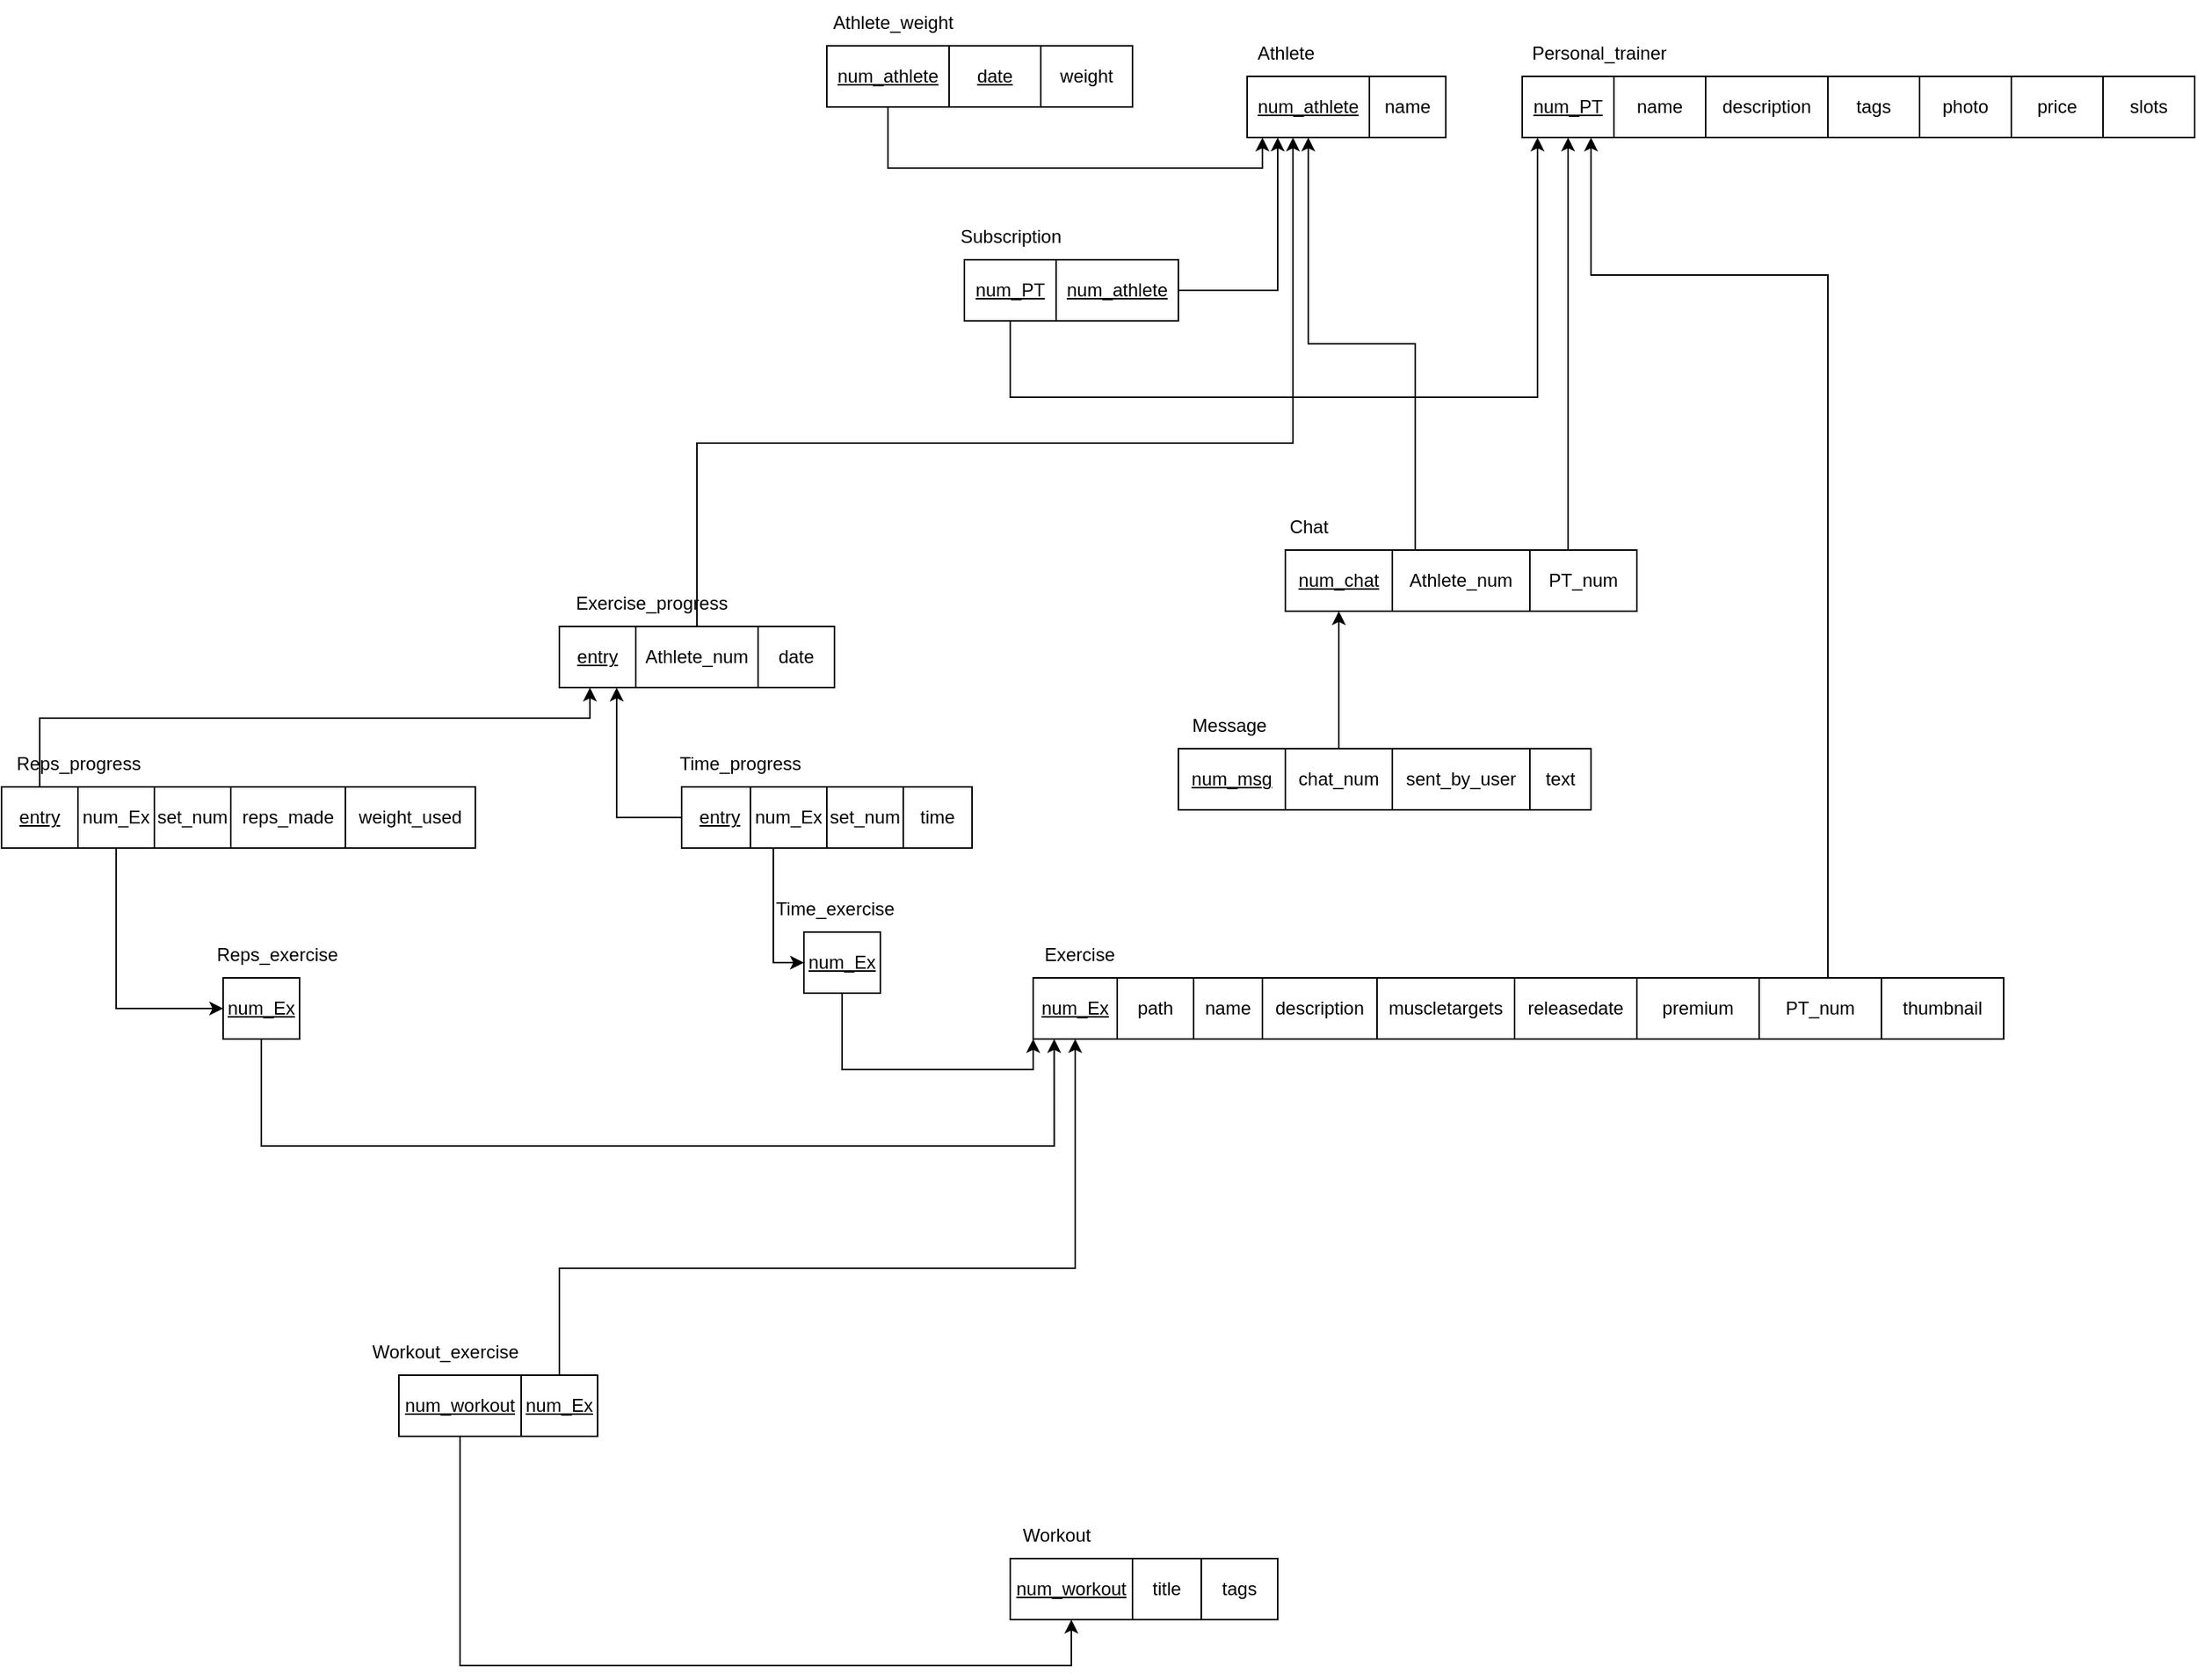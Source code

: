 <mxfile version="24.3.0" type="device">
  <diagram name="Página-1" id="xOFyH7ZZ8CpGTi37lhgU">
    <mxGraphModel dx="3088" dy="746" grid="1" gridSize="10" guides="1" tooltips="1" connect="1" arrows="1" fold="1" page="1" pageScale="1" pageWidth="1654" pageHeight="1169" math="0" shadow="0">
      <root>
        <mxCell id="0" />
        <mxCell id="1" parent="0" />
        <mxCell id="Heji60GrNNi6qlhw8bSn-1" value="&lt;u&gt;num_PT&lt;/u&gt;" style="whiteSpace=wrap;html=1;" parent="1" vertex="1">
          <mxGeometry x="400" y="80" width="60" height="40" as="geometry" />
        </mxCell>
        <mxCell id="Heji60GrNNi6qlhw8bSn-2" value="Personal_trainer" style="text;html=1;align=center;verticalAlign=middle;resizable=0;points=[];autosize=1;strokeColor=none;fillColor=none;" parent="1" vertex="1">
          <mxGeometry x="395" y="50" width="110" height="30" as="geometry" />
        </mxCell>
        <mxCell id="Heji60GrNNi6qlhw8bSn-3" value="&lt;u&gt;num_athlete&lt;/u&gt;" style="whiteSpace=wrap;html=1;" parent="1" vertex="1">
          <mxGeometry x="220" y="80" width="80" height="40" as="geometry" />
        </mxCell>
        <mxCell id="Heji60GrNNi6qlhw8bSn-4" value="Athlete" style="text;html=1;align=center;verticalAlign=middle;resizable=0;points=[];autosize=1;strokeColor=none;fillColor=none;" parent="1" vertex="1">
          <mxGeometry x="215" y="50" width="60" height="30" as="geometry" />
        </mxCell>
        <mxCell id="Heji60GrNNi6qlhw8bSn-5" value="&lt;u&gt;num_Ex&lt;/u&gt;" style="whiteSpace=wrap;html=1;" parent="1" vertex="1">
          <mxGeometry x="80" y="670" width="55" height="40" as="geometry" />
        </mxCell>
        <mxCell id="Heji60GrNNi6qlhw8bSn-7" value="Exercise" style="text;html=1;align=center;verticalAlign=middle;resizable=0;points=[];autosize=1;strokeColor=none;fillColor=none;" parent="1" vertex="1">
          <mxGeometry x="75" y="640" width="70" height="30" as="geometry" />
        </mxCell>
        <mxCell id="Heji60GrNNi6qlhw8bSn-8" value="&lt;u&gt;num_chat&lt;/u&gt;" style="whiteSpace=wrap;html=1;" parent="1" vertex="1">
          <mxGeometry x="245" y="390" width="70" height="40" as="geometry" />
        </mxCell>
        <mxCell id="Heji60GrNNi6qlhw8bSn-9" value="Chat" style="text;html=1;align=center;verticalAlign=middle;resizable=0;points=[];autosize=1;strokeColor=none;fillColor=none;" parent="1" vertex="1">
          <mxGeometry x="235" y="360" width="50" height="30" as="geometry" />
        </mxCell>
        <mxCell id="Heji60GrNNi6qlhw8bSn-10" value="&lt;u&gt;num_msg&lt;/u&gt;" style="whiteSpace=wrap;html=1;" parent="1" vertex="1">
          <mxGeometry x="175" y="520" width="70" height="40" as="geometry" />
        </mxCell>
        <mxCell id="Heji60GrNNi6qlhw8bSn-11" value="Message" style="text;html=1;align=center;verticalAlign=middle;resizable=0;points=[];autosize=1;strokeColor=none;fillColor=none;" parent="1" vertex="1">
          <mxGeometry x="172.5" y="490" width="70" height="30" as="geometry" />
        </mxCell>
        <mxCell id="KBUDhK-M9iBR0I8uxHeh-21" style="edgeStyle=orthogonalEdgeStyle;rounded=0;orthogonalLoop=1;jettySize=auto;html=1;" parent="1" source="Heji60GrNNi6qlhw8bSn-14" edge="1">
          <mxGeometry relative="1" as="geometry">
            <Array as="points">
              <mxPoint x="240" y="220" />
              <mxPoint x="240" y="120" />
            </Array>
            <mxPoint x="240" y="120" as="targetPoint" />
          </mxGeometry>
        </mxCell>
        <mxCell id="Heji60GrNNi6qlhw8bSn-14" value="&lt;u&gt;num_athlete&lt;/u&gt;" style="whiteSpace=wrap;html=1;" parent="1" vertex="1">
          <mxGeometry x="95" y="200" width="80" height="40" as="geometry" />
        </mxCell>
        <mxCell id="Heji60GrNNi6qlhw8bSn-15" value="Subscription" style="text;html=1;align=center;verticalAlign=middle;resizable=0;points=[];autosize=1;strokeColor=none;fillColor=none;" parent="1" vertex="1">
          <mxGeometry x="20" y="170" width="90" height="30" as="geometry" />
        </mxCell>
        <mxCell id="KBUDhK-M9iBR0I8uxHeh-22" style="edgeStyle=orthogonalEdgeStyle;rounded=0;orthogonalLoop=1;jettySize=auto;html=1;" parent="1" source="Heji60GrNNi6qlhw8bSn-18" target="Heji60GrNNi6qlhw8bSn-1" edge="1">
          <mxGeometry relative="1" as="geometry">
            <Array as="points">
              <mxPoint x="65" y="290" />
              <mxPoint x="410" y="290" />
            </Array>
          </mxGeometry>
        </mxCell>
        <mxCell id="Heji60GrNNi6qlhw8bSn-18" value="&lt;u&gt;num_PT&lt;/u&gt;" style="whiteSpace=wrap;html=1;" parent="1" vertex="1">
          <mxGeometry x="35" y="200" width="60" height="40" as="geometry" />
        </mxCell>
        <mxCell id="Heji60GrNNi6qlhw8bSn-19" value="name" style="whiteSpace=wrap;html=1;" parent="1" vertex="1">
          <mxGeometry x="460" y="80" width="60" height="40" as="geometry" />
        </mxCell>
        <mxCell id="KBUDhK-M9iBR0I8uxHeh-1" value="description" style="whiteSpace=wrap;html=1;" parent="1" vertex="1">
          <mxGeometry x="520" y="80" width="80" height="40" as="geometry" />
        </mxCell>
        <mxCell id="KBUDhK-M9iBR0I8uxHeh-2" value="tags" style="whiteSpace=wrap;html=1;" parent="1" vertex="1">
          <mxGeometry x="600" y="80" width="60" height="40" as="geometry" />
        </mxCell>
        <mxCell id="KBUDhK-M9iBR0I8uxHeh-3" value="photo" style="whiteSpace=wrap;html=1;" parent="1" vertex="1">
          <mxGeometry x="660" y="80" width="60" height="40" as="geometry" />
        </mxCell>
        <mxCell id="KBUDhK-M9iBR0I8uxHeh-4" value="price" style="whiteSpace=wrap;html=1;" parent="1" vertex="1">
          <mxGeometry x="720" y="80" width="60" height="40" as="geometry" />
        </mxCell>
        <mxCell id="KBUDhK-M9iBR0I8uxHeh-5" value="slots" style="whiteSpace=wrap;html=1;" parent="1" vertex="1">
          <mxGeometry x="780" y="80" width="60" height="40" as="geometry" />
        </mxCell>
        <mxCell id="KBUDhK-M9iBR0I8uxHeh-7" value="path" style="whiteSpace=wrap;html=1;" parent="1" vertex="1">
          <mxGeometry x="135" y="670" width="50" height="40" as="geometry" />
        </mxCell>
        <mxCell id="KBUDhK-M9iBR0I8uxHeh-8" value="name" style="whiteSpace=wrap;html=1;" parent="1" vertex="1">
          <mxGeometry x="185" y="670" width="45" height="40" as="geometry" />
        </mxCell>
        <mxCell id="KBUDhK-M9iBR0I8uxHeh-9" value="description" style="whiteSpace=wrap;html=1;" parent="1" vertex="1">
          <mxGeometry x="230" y="670" width="75" height="40" as="geometry" />
        </mxCell>
        <mxCell id="KBUDhK-M9iBR0I8uxHeh-11" value="muscletargets" style="whiteSpace=wrap;html=1;" parent="1" vertex="1">
          <mxGeometry x="305" y="670" width="90" height="40" as="geometry" />
        </mxCell>
        <mxCell id="KBUDhK-M9iBR0I8uxHeh-12" value="releasedate" style="whiteSpace=wrap;html=1;" parent="1" vertex="1">
          <mxGeometry x="395" y="670" width="80" height="40" as="geometry" />
        </mxCell>
        <mxCell id="KBUDhK-M9iBR0I8uxHeh-13" value="premium" style="whiteSpace=wrap;html=1;" parent="1" vertex="1">
          <mxGeometry x="475" y="670" width="80" height="40" as="geometry" />
        </mxCell>
        <mxCell id="KBUDhK-M9iBR0I8uxHeh-23" style="edgeStyle=orthogonalEdgeStyle;rounded=0;orthogonalLoop=1;jettySize=auto;html=1;entryX=0.75;entryY=1;entryDx=0;entryDy=0;" parent="1" source="KBUDhK-M9iBR0I8uxHeh-14" target="Heji60GrNNi6qlhw8bSn-1" edge="1">
          <mxGeometry relative="1" as="geometry">
            <Array as="points">
              <mxPoint x="600" y="210" />
              <mxPoint x="445" y="210" />
            </Array>
          </mxGeometry>
        </mxCell>
        <mxCell id="KBUDhK-M9iBR0I8uxHeh-14" value="PT_num" style="whiteSpace=wrap;html=1;" parent="1" vertex="1">
          <mxGeometry x="555" y="670" width="80" height="40" as="geometry" />
        </mxCell>
        <mxCell id="KBUDhK-M9iBR0I8uxHeh-15" value="thumbnail" style="whiteSpace=wrap;html=1;" parent="1" vertex="1">
          <mxGeometry x="635" y="670" width="80" height="40" as="geometry" />
        </mxCell>
        <mxCell id="KBUDhK-M9iBR0I8uxHeh-25" style="edgeStyle=orthogonalEdgeStyle;rounded=0;orthogonalLoop=1;jettySize=auto;html=1;" parent="1" source="KBUDhK-M9iBR0I8uxHeh-16" target="Heji60GrNNi6qlhw8bSn-1" edge="1">
          <mxGeometry relative="1" as="geometry">
            <Array as="points">
              <mxPoint x="430" y="260" />
              <mxPoint x="430" y="260" />
            </Array>
          </mxGeometry>
        </mxCell>
        <mxCell id="KBUDhK-M9iBR0I8uxHeh-16" value="PT_num" style="whiteSpace=wrap;html=1;" parent="1" vertex="1">
          <mxGeometry x="405" y="390" width="70" height="40" as="geometry" />
        </mxCell>
        <mxCell id="KBUDhK-M9iBR0I8uxHeh-26" style="edgeStyle=orthogonalEdgeStyle;rounded=0;orthogonalLoop=1;jettySize=auto;html=1;" parent="1" source="KBUDhK-M9iBR0I8uxHeh-17" edge="1">
          <mxGeometry relative="1" as="geometry">
            <Array as="points">
              <mxPoint x="330" y="255" />
              <mxPoint x="260" y="255" />
            </Array>
            <mxPoint x="260" y="120" as="targetPoint" />
          </mxGeometry>
        </mxCell>
        <mxCell id="KBUDhK-M9iBR0I8uxHeh-17" value="Athlete_num" style="whiteSpace=wrap;html=1;" parent="1" vertex="1">
          <mxGeometry x="315" y="390" width="90" height="40" as="geometry" />
        </mxCell>
        <mxCell id="KBUDhK-M9iBR0I8uxHeh-28" style="edgeStyle=orthogonalEdgeStyle;rounded=0;orthogonalLoop=1;jettySize=auto;html=1;entryX=0.5;entryY=1;entryDx=0;entryDy=0;" parent="1" source="KBUDhK-M9iBR0I8uxHeh-18" target="Heji60GrNNi6qlhw8bSn-8" edge="1">
          <mxGeometry relative="1" as="geometry" />
        </mxCell>
        <mxCell id="KBUDhK-M9iBR0I8uxHeh-18" value="chat_num" style="whiteSpace=wrap;html=1;" parent="1" vertex="1">
          <mxGeometry x="245" y="520" width="70" height="40" as="geometry" />
        </mxCell>
        <mxCell id="KBUDhK-M9iBR0I8uxHeh-19" value="sent_by_user" style="whiteSpace=wrap;html=1;" parent="1" vertex="1">
          <mxGeometry x="315" y="520" width="90" height="40" as="geometry" />
        </mxCell>
        <mxCell id="KBUDhK-M9iBR0I8uxHeh-20" value="text" style="whiteSpace=wrap;html=1;" parent="1" vertex="1">
          <mxGeometry x="405" y="520" width="40" height="40" as="geometry" />
        </mxCell>
        <mxCell id="0Jzr5-8S1MNxwZ_pgq8x-2" value="name" style="whiteSpace=wrap;html=1;" parent="1" vertex="1">
          <mxGeometry x="300" y="80" width="50" height="40" as="geometry" />
        </mxCell>
        <mxCell id="9H5DFkPvfPc-nbUzGA2L-14" value="&lt;u&gt;num_workout&lt;/u&gt;" style="whiteSpace=wrap;html=1;" parent="1" vertex="1">
          <mxGeometry x="65" y="1050" width="80" height="40" as="geometry" />
        </mxCell>
        <mxCell id="9H5DFkPvfPc-nbUzGA2L-15" value="Workout" style="text;html=1;align=center;verticalAlign=middle;resizable=0;points=[];autosize=1;strokeColor=none;fillColor=none;" parent="1" vertex="1">
          <mxGeometry x="60" y="1020" width="70" height="30" as="geometry" />
        </mxCell>
        <mxCell id="9H5DFkPvfPc-nbUzGA2L-19" style="edgeStyle=orthogonalEdgeStyle;rounded=0;orthogonalLoop=1;jettySize=auto;html=1;entryX=0.5;entryY=1;entryDx=0;entryDy=0;" parent="1" source="b22r6mtmfPxNawbEAugW-3" target="Heji60GrNNi6qlhw8bSn-5" edge="1">
          <mxGeometry relative="1" as="geometry">
            <Array as="points">
              <mxPoint x="-230" y="860" />
              <mxPoint x="108" y="860" />
            </Array>
            <mxPoint x="107.5" y="860" as="sourcePoint" />
          </mxGeometry>
        </mxCell>
        <mxCell id="9H5DFkPvfPc-nbUzGA2L-20" value="Athlete_num" style="whiteSpace=wrap;html=1;" parent="1" vertex="1">
          <mxGeometry x="-180" y="440" width="80" height="40" as="geometry" />
        </mxCell>
        <mxCell id="9H5DFkPvfPc-nbUzGA2L-21" value="Exercise_progress" style="text;html=1;align=center;verticalAlign=middle;resizable=0;points=[];autosize=1;strokeColor=none;fillColor=none;" parent="1" vertex="1">
          <mxGeometry x="-230" y="410" width="120" height="30" as="geometry" />
        </mxCell>
        <mxCell id="9H5DFkPvfPc-nbUzGA2L-22" value="&lt;u&gt;entry&lt;/u&gt;" style="whiteSpace=wrap;html=1;" parent="1" vertex="1">
          <mxGeometry x="-230" y="440" width="50" height="40" as="geometry" />
        </mxCell>
        <mxCell id="9H5DFkPvfPc-nbUzGA2L-23" value="reps_made" style="whiteSpace=wrap;html=1;" parent="1" vertex="1">
          <mxGeometry x="-445" y="545" width="75" height="40" as="geometry" />
        </mxCell>
        <mxCell id="oE4eAUQITDJIZxeSnaea-32" style="edgeStyle=orthogonalEdgeStyle;rounded=0;orthogonalLoop=1;jettySize=auto;html=1;entryX=0;entryY=0.5;entryDx=0;entryDy=0;" parent="1" source="9H5DFkPvfPc-nbUzGA2L-24" target="oE4eAUQITDJIZxeSnaea-25" edge="1">
          <mxGeometry relative="1" as="geometry">
            <Array as="points">
              <mxPoint x="-520" y="690" />
            </Array>
          </mxGeometry>
        </mxCell>
        <mxCell id="9H5DFkPvfPc-nbUzGA2L-24" value="num_Ex" style="whiteSpace=wrap;html=1;" parent="1" vertex="1">
          <mxGeometry x="-545" y="545" width="50" height="40" as="geometry" />
        </mxCell>
        <mxCell id="9H5DFkPvfPc-nbUzGA2L-26" value="date" style="whiteSpace=wrap;html=1;" parent="1" vertex="1">
          <mxGeometry x="-100" y="440" width="50" height="40" as="geometry" />
        </mxCell>
        <mxCell id="9H5DFkPvfPc-nbUzGA2L-27" value="set_num" style="whiteSpace=wrap;html=1;" parent="1" vertex="1">
          <mxGeometry x="-495" y="545" width="50" height="40" as="geometry" />
        </mxCell>
        <mxCell id="9H5DFkPvfPc-nbUzGA2L-32" style="edgeStyle=orthogonalEdgeStyle;rounded=0;orthogonalLoop=1;jettySize=auto;html=1;entryX=0.375;entryY=1;entryDx=0;entryDy=0;entryPerimeter=0;" parent="1" source="9H5DFkPvfPc-nbUzGA2L-20" target="Heji60GrNNi6qlhw8bSn-3" edge="1">
          <mxGeometry relative="1" as="geometry">
            <Array as="points">
              <mxPoint x="-140" y="320" />
              <mxPoint x="250" y="320" />
            </Array>
          </mxGeometry>
        </mxCell>
        <mxCell id="9H5DFkPvfPc-nbUzGA2L-33" value="title" style="whiteSpace=wrap;html=1;" parent="1" vertex="1">
          <mxGeometry x="145" y="1050" width="45" height="40" as="geometry" />
        </mxCell>
        <mxCell id="9H5DFkPvfPc-nbUzGA2L-34" value="tags" style="whiteSpace=wrap;html=1;" parent="1" vertex="1">
          <mxGeometry x="190" y="1050" width="50" height="40" as="geometry" />
        </mxCell>
        <mxCell id="b22r6mtmfPxNawbEAugW-6" style="edgeStyle=orthogonalEdgeStyle;rounded=0;orthogonalLoop=1;jettySize=auto;html=1;entryX=0.5;entryY=1;entryDx=0;entryDy=0;" parent="1" source="b22r6mtmfPxNawbEAugW-1" target="9H5DFkPvfPc-nbUzGA2L-14" edge="1">
          <mxGeometry relative="1" as="geometry">
            <Array as="points">
              <mxPoint x="-295" y="1120" />
              <mxPoint x="105" y="1120" />
            </Array>
          </mxGeometry>
        </mxCell>
        <mxCell id="b22r6mtmfPxNawbEAugW-1" value="&lt;u&gt;num_workout&lt;/u&gt;" style="whiteSpace=wrap;html=1;" parent="1" vertex="1">
          <mxGeometry x="-335" y="930" width="80" height="40" as="geometry" />
        </mxCell>
        <mxCell id="b22r6mtmfPxNawbEAugW-2" value="Workout_exercise" style="text;html=1;align=center;verticalAlign=middle;resizable=0;points=[];autosize=1;strokeColor=none;fillColor=none;" parent="1" vertex="1">
          <mxGeometry x="-365" y="900" width="120" height="30" as="geometry" />
        </mxCell>
        <mxCell id="b22r6mtmfPxNawbEAugW-3" value="&lt;u&gt;num_Ex&lt;/u&gt;" style="whiteSpace=wrap;html=1;" parent="1" vertex="1">
          <mxGeometry x="-255" y="930" width="50" height="40" as="geometry" />
        </mxCell>
        <mxCell id="oE4eAUQITDJIZxeSnaea-1" value="&lt;u&gt;num_athlete&lt;/u&gt;" style="whiteSpace=wrap;html=1;" parent="1" vertex="1">
          <mxGeometry x="-55" y="60" width="80" height="40" as="geometry" />
        </mxCell>
        <mxCell id="oE4eAUQITDJIZxeSnaea-2" value="Athlete_weight" style="text;html=1;align=center;verticalAlign=middle;resizable=0;points=[];autosize=1;strokeColor=none;fillColor=none;" parent="1" vertex="1">
          <mxGeometry x="-62.5" y="30" width="100" height="30" as="geometry" />
        </mxCell>
        <mxCell id="oE4eAUQITDJIZxeSnaea-3" value="weight" style="whiteSpace=wrap;html=1;" parent="1" vertex="1">
          <mxGeometry x="85" y="60" width="60" height="40" as="geometry" />
        </mxCell>
        <mxCell id="oE4eAUQITDJIZxeSnaea-4" value="&lt;u&gt;date&lt;/u&gt;" style="whiteSpace=wrap;html=1;" parent="1" vertex="1">
          <mxGeometry x="25" y="60" width="60" height="40" as="geometry" />
        </mxCell>
        <mxCell id="oE4eAUQITDJIZxeSnaea-5" style="edgeStyle=orthogonalEdgeStyle;rounded=0;orthogonalLoop=1;jettySize=auto;html=1;entryX=0.125;entryY=1;entryDx=0;entryDy=0;entryPerimeter=0;" parent="1" source="oE4eAUQITDJIZxeSnaea-1" target="Heji60GrNNi6qlhw8bSn-3" edge="1">
          <mxGeometry relative="1" as="geometry">
            <Array as="points">
              <mxPoint x="-15" y="140" />
              <mxPoint x="230" y="140" />
            </Array>
          </mxGeometry>
        </mxCell>
        <mxCell id="oE4eAUQITDJIZxeSnaea-6" value="Reps_progress" style="text;html=1;align=center;verticalAlign=middle;resizable=0;points=[];autosize=1;strokeColor=none;fillColor=none;" parent="1" vertex="1">
          <mxGeometry x="-595" y="515" width="100" height="30" as="geometry" />
        </mxCell>
        <mxCell id="oE4eAUQITDJIZxeSnaea-9" value="time" style="whiteSpace=wrap;html=1;" parent="1" vertex="1">
          <mxGeometry x="-5" y="545" width="45" height="40" as="geometry" />
        </mxCell>
        <mxCell id="oE4eAUQITDJIZxeSnaea-10" value="Time_progress" style="text;html=1;align=center;verticalAlign=middle;resizable=0;points=[];autosize=1;strokeColor=none;fillColor=none;" parent="1" vertex="1">
          <mxGeometry x="-162.5" y="515" width="100" height="30" as="geometry" />
        </mxCell>
        <mxCell id="oE4eAUQITDJIZxeSnaea-16" style="edgeStyle=orthogonalEdgeStyle;rounded=0;orthogonalLoop=1;jettySize=auto;html=1;" parent="1" source="oE4eAUQITDJIZxeSnaea-11" target="9H5DFkPvfPc-nbUzGA2L-22" edge="1">
          <mxGeometry relative="1" as="geometry">
            <Array as="points">
              <mxPoint x="-570" y="500" />
              <mxPoint x="-210" y="500" />
            </Array>
          </mxGeometry>
        </mxCell>
        <mxCell id="oE4eAUQITDJIZxeSnaea-11" value="&lt;u&gt;entry&lt;/u&gt;" style="whiteSpace=wrap;html=1;" parent="1" vertex="1">
          <mxGeometry x="-595" y="545" width="50" height="40" as="geometry" />
        </mxCell>
        <mxCell id="oE4eAUQITDJIZxeSnaea-19" style="edgeStyle=orthogonalEdgeStyle;rounded=0;orthogonalLoop=1;jettySize=auto;html=1;entryX=0.75;entryY=1;entryDx=0;entryDy=0;" parent="1" source="oE4eAUQITDJIZxeSnaea-12" target="9H5DFkPvfPc-nbUzGA2L-22" edge="1">
          <mxGeometry relative="1" as="geometry" />
        </mxCell>
        <mxCell id="oE4eAUQITDJIZxeSnaea-12" value="&lt;u&gt;entry&lt;/u&gt;" style="whiteSpace=wrap;html=1;" parent="1" vertex="1">
          <mxGeometry x="-150" y="545" width="50" height="40" as="geometry" />
        </mxCell>
        <mxCell id="oE4eAUQITDJIZxeSnaea-31" style="edgeStyle=orthogonalEdgeStyle;rounded=0;orthogonalLoop=1;jettySize=auto;html=1;entryX=0;entryY=0.5;entryDx=0;entryDy=0;" parent="1" source="oE4eAUQITDJIZxeSnaea-18" target="oE4eAUQITDJIZxeSnaea-27" edge="1">
          <mxGeometry relative="1" as="geometry">
            <Array as="points">
              <mxPoint x="-90" y="660" />
            </Array>
          </mxGeometry>
        </mxCell>
        <mxCell id="oE4eAUQITDJIZxeSnaea-18" value="num_Ex" style="whiteSpace=wrap;html=1;" parent="1" vertex="1">
          <mxGeometry x="-105" y="545" width="50" height="40" as="geometry" />
        </mxCell>
        <mxCell id="oE4eAUQITDJIZxeSnaea-21" value="weight_used" style="whiteSpace=wrap;html=1;" parent="1" vertex="1">
          <mxGeometry x="-370" y="545" width="85" height="40" as="geometry" />
        </mxCell>
        <mxCell id="oE4eAUQITDJIZxeSnaea-24" value="Reps_exercise" style="text;html=1;align=center;verticalAlign=middle;resizable=0;points=[];autosize=1;strokeColor=none;fillColor=none;" parent="1" vertex="1">
          <mxGeometry x="-465" y="640" width="100" height="30" as="geometry" />
        </mxCell>
        <mxCell id="oE4eAUQITDJIZxeSnaea-33" style="edgeStyle=orthogonalEdgeStyle;rounded=0;orthogonalLoop=1;jettySize=auto;html=1;entryX=0.25;entryY=1;entryDx=0;entryDy=0;" parent="1" source="oE4eAUQITDJIZxeSnaea-25" target="Heji60GrNNi6qlhw8bSn-5" edge="1">
          <mxGeometry relative="1" as="geometry">
            <Array as="points">
              <mxPoint x="-425" y="780" />
              <mxPoint x="94" y="780" />
            </Array>
          </mxGeometry>
        </mxCell>
        <mxCell id="oE4eAUQITDJIZxeSnaea-25" value="&lt;u&gt;num_Ex&lt;/u&gt;" style="whiteSpace=wrap;html=1;" parent="1" vertex="1">
          <mxGeometry x="-450" y="670" width="50" height="40" as="geometry" />
        </mxCell>
        <mxCell id="oE4eAUQITDJIZxeSnaea-26" value="Time_exercise" style="text;html=1;align=center;verticalAlign=middle;resizable=0;points=[];autosize=1;strokeColor=none;fillColor=none;" parent="1" vertex="1">
          <mxGeometry x="-100" y="610" width="100" height="30" as="geometry" />
        </mxCell>
        <mxCell id="oE4eAUQITDJIZxeSnaea-34" style="edgeStyle=orthogonalEdgeStyle;rounded=0;orthogonalLoop=1;jettySize=auto;html=1;entryX=0;entryY=1;entryDx=0;entryDy=0;" parent="1" source="oE4eAUQITDJIZxeSnaea-27" target="Heji60GrNNi6qlhw8bSn-5" edge="1">
          <mxGeometry relative="1" as="geometry">
            <Array as="points">
              <mxPoint x="-45" y="730" />
              <mxPoint x="80" y="730" />
            </Array>
          </mxGeometry>
        </mxCell>
        <mxCell id="oE4eAUQITDJIZxeSnaea-27" value="&lt;u&gt;num_Ex&lt;/u&gt;" style="whiteSpace=wrap;html=1;" parent="1" vertex="1">
          <mxGeometry x="-70" y="640" width="50" height="40" as="geometry" />
        </mxCell>
        <mxCell id="e_o81ODW4hOWU4lVUc2N-1" value="set_num" style="whiteSpace=wrap;html=1;" parent="1" vertex="1">
          <mxGeometry x="-55" y="545" width="50" height="40" as="geometry" />
        </mxCell>
      </root>
    </mxGraphModel>
  </diagram>
</mxfile>
